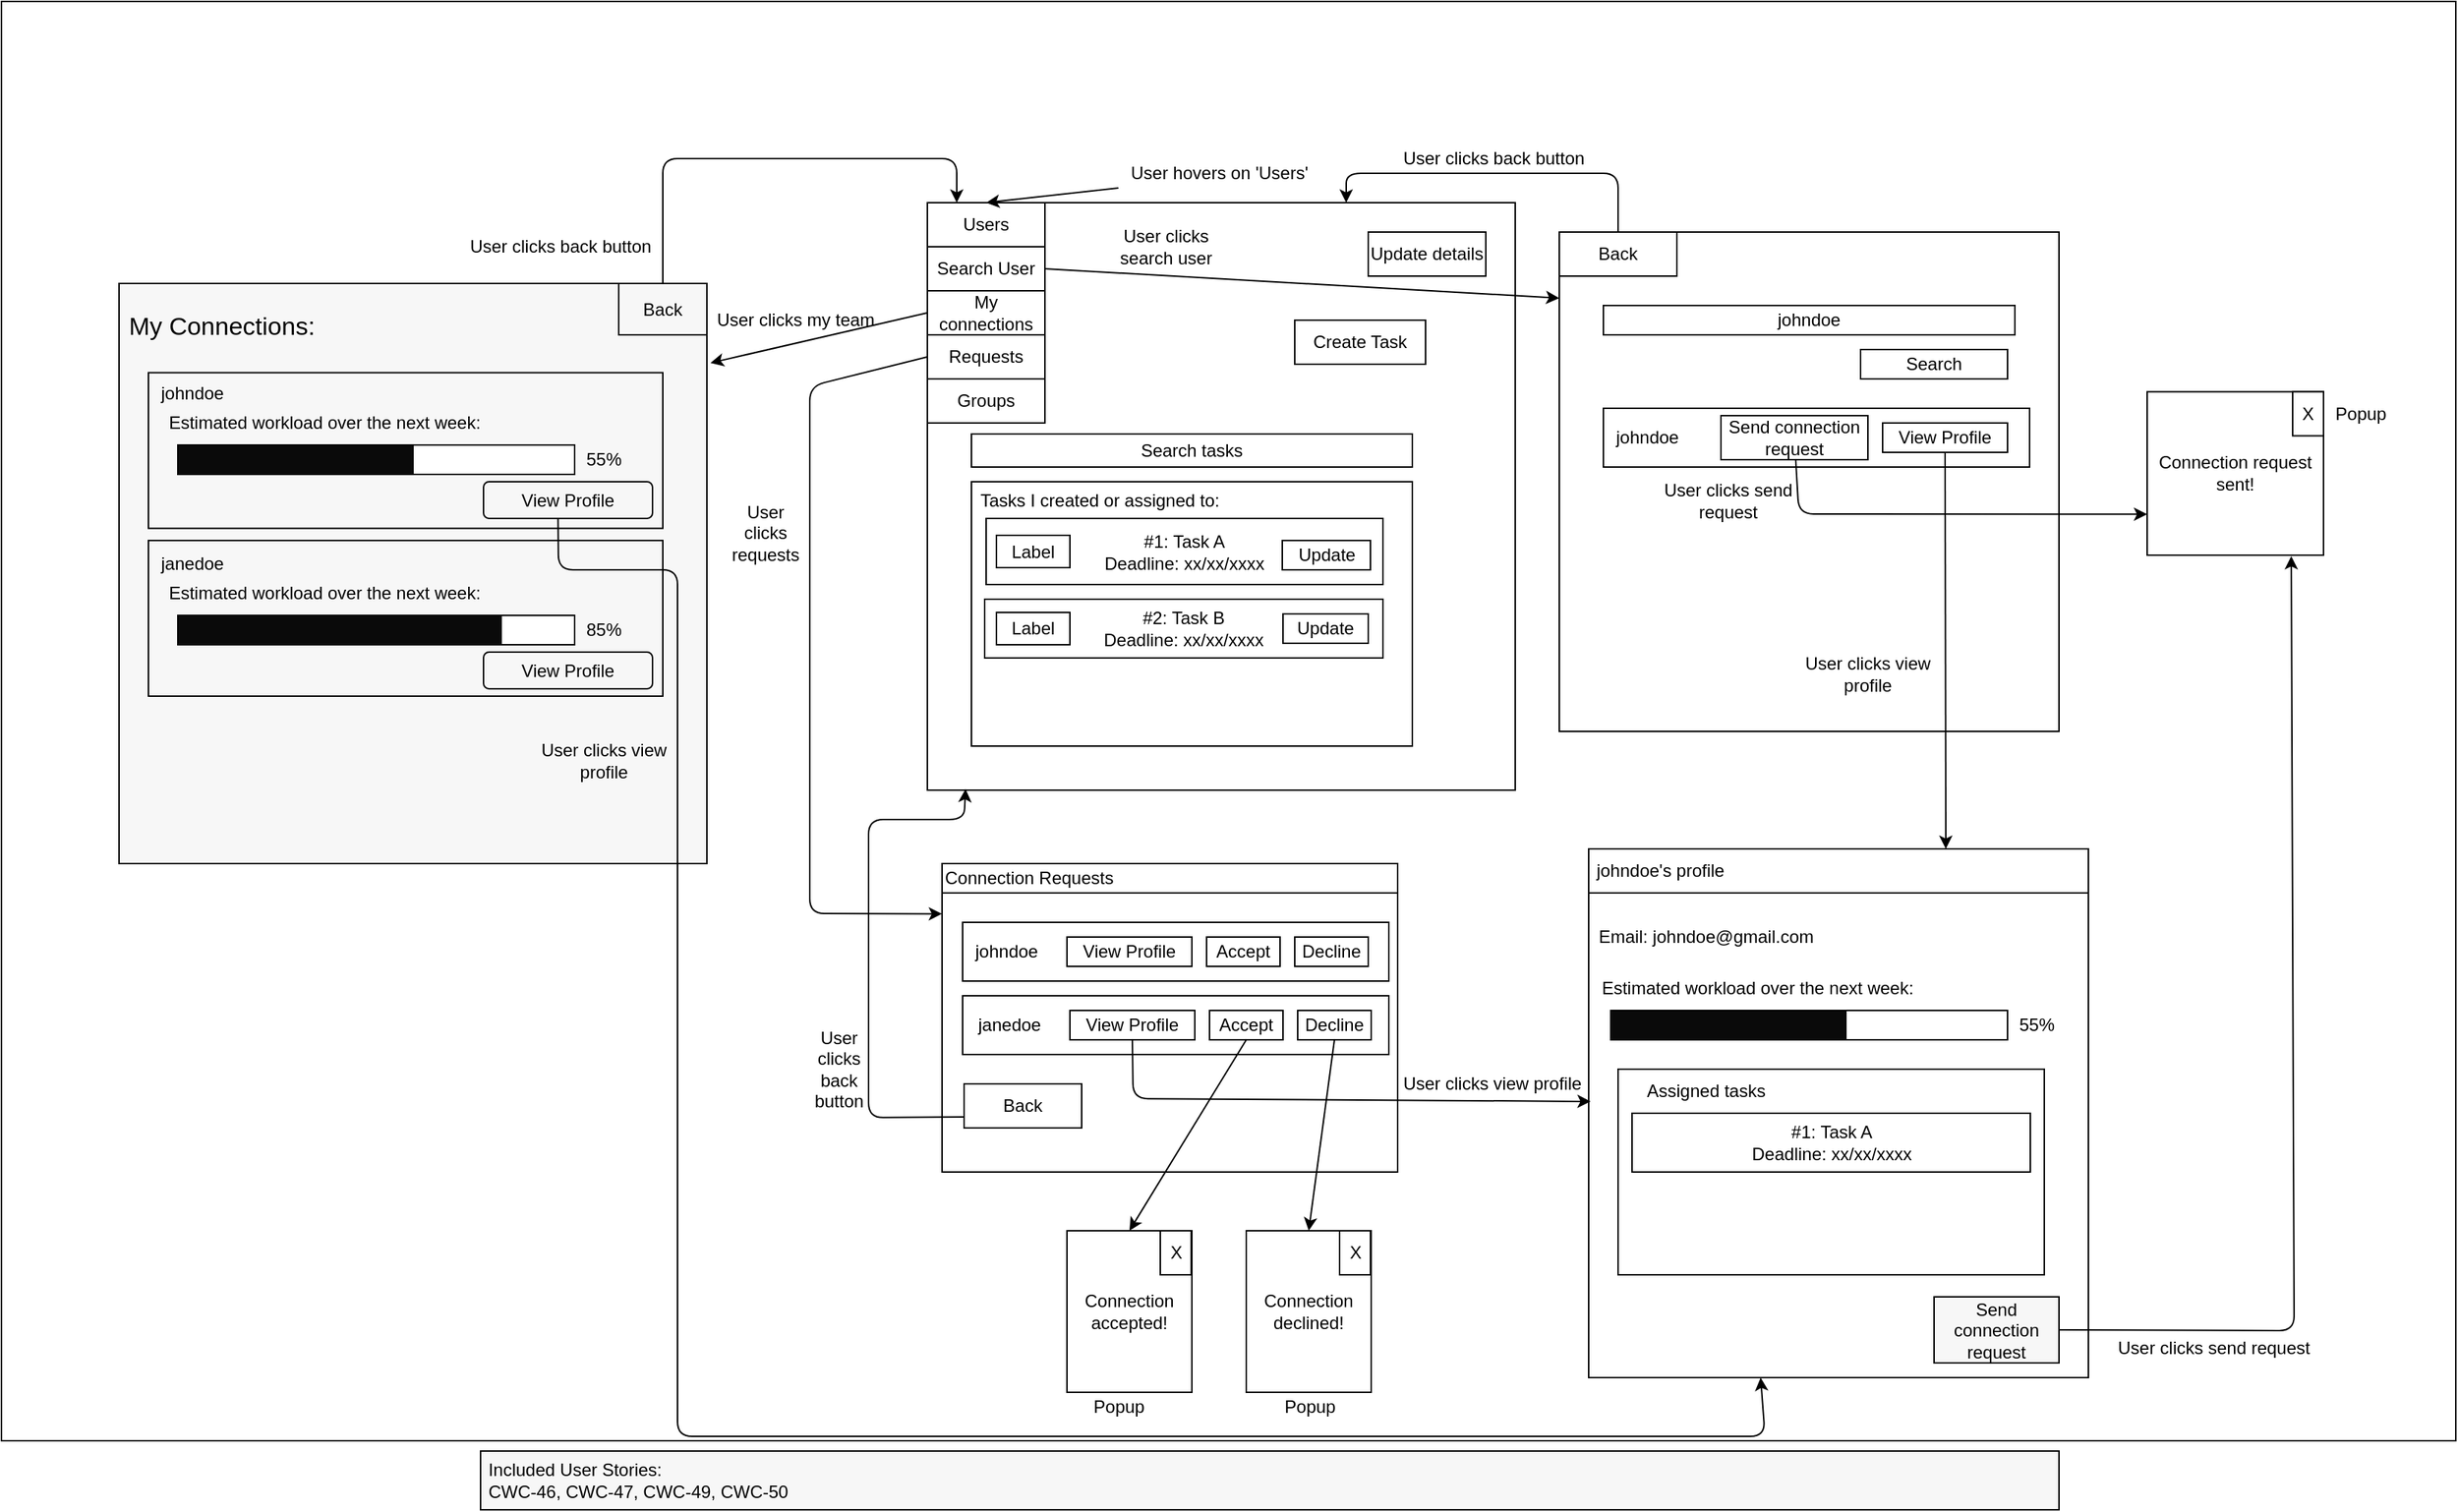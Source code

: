 <mxfile version="14.8.0" type="device"><diagram id="8X0QdudaUicjctlfvvOE" name="Page-1"><mxGraphModel dx="782" dy="436" grid="1" gridSize="10" guides="1" tooltips="1" connect="1" arrows="1" fold="1" page="1" pageScale="1" pageWidth="850" pageHeight="1100" math="0" shadow="0"><root><mxCell id="0"/><mxCell id="1" parent="0"/><mxCell id="AgimVWuycVQuKPNCRt1V-108" value="" style="rounded=0;whiteSpace=wrap;html=1;" parent="1" vertex="1"><mxGeometry x="40" y="33" width="1670" height="980" as="geometry"/></mxCell><mxCell id="AgimVWuycVQuKPNCRt1V-2" value="" style="whiteSpace=wrap;html=1;aspect=fixed;" parent="1" vertex="1"><mxGeometry x="670" y="170" width="400" height="400" as="geometry"/></mxCell><mxCell id="AgimVWuycVQuKPNCRt1V-3" value="Users" style="rounded=0;whiteSpace=wrap;html=1;" parent="1" vertex="1"><mxGeometry x="670" y="170" width="80" height="30" as="geometry"/></mxCell><mxCell id="AgimVWuycVQuKPNCRt1V-4" value="Update details" style="rounded=0;whiteSpace=wrap;html=1;" parent="1" vertex="1"><mxGeometry x="970" y="190" width="80" height="30" as="geometry"/></mxCell><mxCell id="AgimVWuycVQuKPNCRt1V-5" value="Search tasks" style="rounded=0;whiteSpace=wrap;html=1;" parent="1" vertex="1"><mxGeometry x="700" y="327.5" width="300" height="22.5" as="geometry"/></mxCell><mxCell id="AgimVWuycVQuKPNCRt1V-6" value="" style="rounded=0;whiteSpace=wrap;html=1;" parent="1" vertex="1"><mxGeometry x="700" y="360" width="300" height="180" as="geometry"/></mxCell><mxCell id="AgimVWuycVQuKPNCRt1V-7" value="Create Task" style="rounded=0;whiteSpace=wrap;html=1;" parent="1" vertex="1"><mxGeometry x="920" y="250" width="89" height="30" as="geometry"/></mxCell><mxCell id="AgimVWuycVQuKPNCRt1V-8" value="Tasks I created or assigned to:" style="text;html=1;strokeColor=none;fillColor=none;align=center;verticalAlign=middle;whiteSpace=wrap;rounded=0;" parent="1" vertex="1"><mxGeometry x="695" y="360" width="185" height="25" as="geometry"/></mxCell><mxCell id="AgimVWuycVQuKPNCRt1V-9" value="#1: Task A&lt;br&gt;Deadline: xx/xx/xxxx" style="rounded=0;whiteSpace=wrap;html=1;fillColor=#FFFFFF;" parent="1" vertex="1"><mxGeometry x="710" y="385" width="270" height="45" as="geometry"/></mxCell><mxCell id="AgimVWuycVQuKPNCRt1V-10" value="Update" style="rounded=0;whiteSpace=wrap;html=1;fillColor=#FFFFFF;" parent="1" vertex="1"><mxGeometry x="911.5" y="400" width="60" height="20" as="geometry"/></mxCell><mxCell id="AgimVWuycVQuKPNCRt1V-11" value="#2: Task B&lt;br&gt;Deadline: xx/xx/xxxx" style="rounded=0;whiteSpace=wrap;html=1;fillColor=#FFFFFF;" parent="1" vertex="1"><mxGeometry x="709" y="440" width="271" height="40" as="geometry"/></mxCell><mxCell id="AgimVWuycVQuKPNCRt1V-12" value="Update" style="rounded=0;whiteSpace=wrap;html=1;fillColor=#FFFFFF;" parent="1" vertex="1"><mxGeometry x="912" y="450" width="58" height="20" as="geometry"/></mxCell><mxCell id="AgimVWuycVQuKPNCRt1V-13" value="Search User" style="rounded=0;whiteSpace=wrap;html=1;" parent="1" vertex="1"><mxGeometry x="670" y="200" width="80" height="30" as="geometry"/></mxCell><mxCell id="AgimVWuycVQuKPNCRt1V-14" value="My connections" style="rounded=0;whiteSpace=wrap;html=1;" parent="1" vertex="1"><mxGeometry x="670" y="230" width="80" height="30" as="geometry"/></mxCell><mxCell id="AgimVWuycVQuKPNCRt1V-15" value="" style="endArrow=classic;html=1;entryX=0.5;entryY=0;entryDx=0;entryDy=0;" parent="1" target="AgimVWuycVQuKPNCRt1V-3" edge="1"><mxGeometry width="50" height="50" relative="1" as="geometry"><mxPoint x="800" y="160" as="sourcePoint"/><mxPoint x="850" y="110" as="targetPoint"/></mxGeometry></mxCell><mxCell id="AgimVWuycVQuKPNCRt1V-16" value="User hovers on 'Users'&amp;nbsp;" style="text;html=1;align=center;verticalAlign=middle;resizable=0;points=[];autosize=1;strokeColor=none;" parent="1" vertex="1"><mxGeometry x="800" y="140" width="140" height="20" as="geometry"/></mxCell><mxCell id="AgimVWuycVQuKPNCRt1V-17" value="" style="endArrow=classic;html=1;exitX=1;exitY=0.5;exitDx=0;exitDy=0;" parent="1" source="AgimVWuycVQuKPNCRt1V-13" edge="1"><mxGeometry width="50" height="50" relative="1" as="geometry"><mxPoint x="1080" y="270" as="sourcePoint"/><mxPoint x="1100" y="235.0" as="targetPoint"/></mxGeometry></mxCell><mxCell id="AgimVWuycVQuKPNCRt1V-18" value="" style="whiteSpace=wrap;html=1;aspect=fixed;" parent="1" vertex="1"><mxGeometry x="1100" y="190" width="340" height="340" as="geometry"/></mxCell><mxCell id="AgimVWuycVQuKPNCRt1V-19" value="Back" style="rounded=0;whiteSpace=wrap;html=1;" parent="1" vertex="1"><mxGeometry x="1100" y="190" width="80" height="30" as="geometry"/></mxCell><mxCell id="AgimVWuycVQuKPNCRt1V-20" value="johndoe" style="rounded=0;whiteSpace=wrap;html=1;" parent="1" vertex="1"><mxGeometry x="1130" y="240" width="280" height="20" as="geometry"/></mxCell><mxCell id="AgimVWuycVQuKPNCRt1V-21" value="Requests" style="rounded=0;whiteSpace=wrap;html=1;" parent="1" vertex="1"><mxGeometry x="670" y="260" width="80" height="30" as="geometry"/></mxCell><mxCell id="AgimVWuycVQuKPNCRt1V-22" value="" style="rounded=0;whiteSpace=wrap;html=1;fillColor=#FFFFFF;" parent="1" vertex="1"><mxGeometry x="1130" y="310" width="290" height="40" as="geometry"/></mxCell><mxCell id="AgimVWuycVQuKPNCRt1V-23" value="Search" style="rounded=0;whiteSpace=wrap;html=1;fillColor=#FFFFFF;" parent="1" vertex="1"><mxGeometry x="1305" y="270" width="100" height="20" as="geometry"/></mxCell><mxCell id="AgimVWuycVQuKPNCRt1V-24" value="johndoe" style="text;html=1;strokeColor=none;fillColor=none;align=center;verticalAlign=middle;whiteSpace=wrap;rounded=0;" parent="1" vertex="1"><mxGeometry x="1140" y="320" width="40" height="20" as="geometry"/></mxCell><mxCell id="AgimVWuycVQuKPNCRt1V-25" value="" style="rounded=0;whiteSpace=wrap;html=1;fillColor=#FFFFFF;" parent="1" vertex="1"><mxGeometry x="680" y="620" width="310" height="210" as="geometry"/></mxCell><mxCell id="AgimVWuycVQuKPNCRt1V-26" value="View Profile" style="rounded=0;whiteSpace=wrap;html=1;fillColor=#FFFFFF;" parent="1" vertex="1"><mxGeometry x="1320" y="320" width="85" height="20" as="geometry"/></mxCell><mxCell id="AgimVWuycVQuKPNCRt1V-27" value="Send connection request" style="rounded=0;whiteSpace=wrap;html=1;" parent="1" vertex="1"><mxGeometry x="1210" y="315" width="100" height="30" as="geometry"/></mxCell><mxCell id="AgimVWuycVQuKPNCRt1V-28" value="" style="endArrow=classic;html=1;exitX=0;exitY=0.5;exitDx=0;exitDy=0;entryX=0;entryY=0.163;entryDx=0;entryDy=0;entryPerimeter=0;" parent="1" source="AgimVWuycVQuKPNCRt1V-21" target="AgimVWuycVQuKPNCRt1V-25" edge="1"><mxGeometry width="50" height="50" relative="1" as="geometry"><mxPoint x="640" y="390" as="sourcePoint"/><mxPoint x="561" y="295" as="targetPoint"/><Array as="points"><mxPoint x="590" y="295"/><mxPoint x="590" y="654"/></Array></mxGeometry></mxCell><mxCell id="AgimVWuycVQuKPNCRt1V-29" value="Connection Requests" style="rounded=0;whiteSpace=wrap;html=1;fillColor=#FFFFFF;align=left;" parent="1" vertex="1"><mxGeometry x="680" y="620" width="310" height="20" as="geometry"/></mxCell><mxCell id="AgimVWuycVQuKPNCRt1V-30" value="" style="rounded=0;whiteSpace=wrap;html=1;fillColor=#FFFFFF;" parent="1" vertex="1"><mxGeometry x="694" y="660" width="290" height="40" as="geometry"/></mxCell><mxCell id="AgimVWuycVQuKPNCRt1V-31" value="johndoe" style="text;html=1;strokeColor=none;fillColor=none;align=center;verticalAlign=middle;whiteSpace=wrap;rounded=0;" parent="1" vertex="1"><mxGeometry x="704" y="670" width="40" height="20" as="geometry"/></mxCell><mxCell id="AgimVWuycVQuKPNCRt1V-32" value="View Profile" style="rounded=0;whiteSpace=wrap;html=1;fillColor=#FFFFFF;" parent="1" vertex="1"><mxGeometry x="765" y="670" width="85" height="20" as="geometry"/></mxCell><mxCell id="AgimVWuycVQuKPNCRt1V-33" value="Accept" style="rounded=0;whiteSpace=wrap;html=1;fillColor=#FFFFFF;" parent="1" vertex="1"><mxGeometry x="860" y="670" width="50" height="20" as="geometry"/></mxCell><mxCell id="AgimVWuycVQuKPNCRt1V-34" value="Decline" style="rounded=0;whiteSpace=wrap;html=1;fillColor=#FFFFFF;" parent="1" vertex="1"><mxGeometry x="920" y="670" width="50" height="20" as="geometry"/></mxCell><mxCell id="AgimVWuycVQuKPNCRt1V-35" value="" style="rounded=0;whiteSpace=wrap;html=1;fillColor=#FFFFFF;" parent="1" vertex="1"><mxGeometry x="694" y="660" width="290" height="40" as="geometry"/></mxCell><mxCell id="AgimVWuycVQuKPNCRt1V-36" value="johndoe" style="text;html=1;strokeColor=none;fillColor=none;align=center;verticalAlign=middle;whiteSpace=wrap;rounded=0;" parent="1" vertex="1"><mxGeometry x="704" y="670" width="40" height="20" as="geometry"/></mxCell><mxCell id="AgimVWuycVQuKPNCRt1V-37" value="View Profile" style="rounded=0;whiteSpace=wrap;html=1;fillColor=#FFFFFF;" parent="1" vertex="1"><mxGeometry x="765" y="670" width="85" height="20" as="geometry"/></mxCell><mxCell id="AgimVWuycVQuKPNCRt1V-38" value="Accept" style="rounded=0;whiteSpace=wrap;html=1;fillColor=#FFFFFF;" parent="1" vertex="1"><mxGeometry x="860" y="670" width="50" height="20" as="geometry"/></mxCell><mxCell id="AgimVWuycVQuKPNCRt1V-39" value="Decline" style="rounded=0;whiteSpace=wrap;html=1;fillColor=#FFFFFF;" parent="1" vertex="1"><mxGeometry x="920" y="670" width="50" height="20" as="geometry"/></mxCell><mxCell id="AgimVWuycVQuKPNCRt1V-40" value="" style="rounded=0;whiteSpace=wrap;html=1;fillColor=#FFFFFF;" parent="1" vertex="1"><mxGeometry x="694" y="710" width="290" height="40" as="geometry"/></mxCell><mxCell id="AgimVWuycVQuKPNCRt1V-41" value="janedoe" style="text;html=1;strokeColor=none;fillColor=none;align=center;verticalAlign=middle;whiteSpace=wrap;rounded=0;" parent="1" vertex="1"><mxGeometry x="706" y="720" width="40" height="20" as="geometry"/></mxCell><mxCell id="AgimVWuycVQuKPNCRt1V-42" value="View Profile" style="rounded=0;whiteSpace=wrap;html=1;fillColor=#FFFFFF;" parent="1" vertex="1"><mxGeometry x="767" y="720" width="85" height="20" as="geometry"/></mxCell><mxCell id="AgimVWuycVQuKPNCRt1V-43" value="Accept" style="rounded=0;whiteSpace=wrap;html=1;fillColor=#FFFFFF;" parent="1" vertex="1"><mxGeometry x="862" y="720" width="50" height="20" as="geometry"/></mxCell><mxCell id="AgimVWuycVQuKPNCRt1V-44" value="Decline" style="rounded=0;whiteSpace=wrap;html=1;fillColor=#FFFFFF;" parent="1" vertex="1"><mxGeometry x="922" y="720" width="50" height="20" as="geometry"/></mxCell><mxCell id="AgimVWuycVQuKPNCRt1V-45" value="" style="rounded=0;whiteSpace=wrap;html=1;fillColor=#FFFFFF;" parent="1" vertex="1"><mxGeometry x="1120" y="630" width="340" height="340" as="geometry"/></mxCell><mxCell id="AgimVWuycVQuKPNCRt1V-46" value="&amp;nbsp;johndoe's profile" style="rounded=0;whiteSpace=wrap;html=1;fillColor=#FFFFFF;align=left;" parent="1" vertex="1"><mxGeometry x="1120" y="610" width="340" height="30" as="geometry"/></mxCell><mxCell id="AgimVWuycVQuKPNCRt1V-47" value="" style="rounded=0;whiteSpace=wrap;html=1;fillColor=#FFFFFF;" parent="1" vertex="1"><mxGeometry x="1140" y="760" width="290" height="140" as="geometry"/></mxCell><mxCell id="AgimVWuycVQuKPNCRt1V-48" value="Assigned tasks" style="text;html=1;strokeColor=none;fillColor=none;align=center;verticalAlign=middle;whiteSpace=wrap;rounded=0;" parent="1" vertex="1"><mxGeometry x="1150" y="770" width="100" height="10" as="geometry"/></mxCell><mxCell id="AgimVWuycVQuKPNCRt1V-49" value="Label" style="rounded=0;whiteSpace=wrap;html=1;fillColor=#FFFFFF;" parent="1" vertex="1"><mxGeometry x="717" y="396.5" width="50" height="22" as="geometry"/></mxCell><mxCell id="AgimVWuycVQuKPNCRt1V-50" value="Label" style="rounded=0;whiteSpace=wrap;html=1;fillColor=#FFFFFF;" parent="1" vertex="1"><mxGeometry x="717" y="449" width="50" height="22" as="geometry"/></mxCell><mxCell id="AgimVWuycVQuKPNCRt1V-51" value="#1: Task A&lt;br&gt;Deadline: xx/xx/xxxx" style="rounded=0;whiteSpace=wrap;html=1;fillColor=#FFFFFF;" parent="1" vertex="1"><mxGeometry x="1149.5" y="790" width="271" height="40" as="geometry"/></mxCell><mxCell id="AgimVWuycVQuKPNCRt1V-52" value="" style="rounded=0;whiteSpace=wrap;html=1;fillColor=#FFFFFF;" parent="1" vertex="1"><mxGeometry x="1135" y="720" width="270" height="20" as="geometry"/></mxCell><mxCell id="AgimVWuycVQuKPNCRt1V-53" value="Estimated workload over the next week:" style="text;html=1;strokeColor=none;fillColor=none;align=center;verticalAlign=middle;whiteSpace=wrap;rounded=0;" parent="1" vertex="1"><mxGeometry x="1125" y="700" width="220" height="10" as="geometry"/></mxCell><mxCell id="AgimVWuycVQuKPNCRt1V-54" value="" style="rounded=0;whiteSpace=wrap;html=1;fillColor=#0A0A0A;" parent="1" vertex="1"><mxGeometry x="1135" y="720" width="160" height="20" as="geometry"/></mxCell><mxCell id="AgimVWuycVQuKPNCRt1V-55" value="55%" style="text;html=1;strokeColor=none;fillColor=none;align=center;verticalAlign=middle;whiteSpace=wrap;rounded=0;" parent="1" vertex="1"><mxGeometry x="1405" y="720" width="40" height="20" as="geometry"/></mxCell><mxCell id="AgimVWuycVQuKPNCRt1V-56" value="Email: johndoe@gmail.com" style="text;html=1;strokeColor=none;fillColor=none;align=center;verticalAlign=middle;whiteSpace=wrap;rounded=0;" parent="1" vertex="1"><mxGeometry x="1115" y="660" width="170" height="20" as="geometry"/></mxCell><mxCell id="AgimVWuycVQuKPNCRt1V-57" value="Send connection request" style="rounded=0;whiteSpace=wrap;html=1;fillColor=#F7F7F7;" parent="1" vertex="1"><mxGeometry x="1355" y="915" width="85" height="45" as="geometry"/></mxCell><mxCell id="AgimVWuycVQuKPNCRt1V-58" value="" style="endArrow=classic;html=1;exitX=0.5;exitY=1;exitDx=0;exitDy=0;" parent="1" source="AgimVWuycVQuKPNCRt1V-26" edge="1"><mxGeometry width="50" height="50" relative="1" as="geometry"><mxPoint x="1340" y="480" as="sourcePoint"/><mxPoint x="1363" y="610" as="targetPoint"/></mxGeometry></mxCell><mxCell id="AgimVWuycVQuKPNCRt1V-59" value="" style="endArrow=classic;html=1;exitX=0.5;exitY=0;exitDx=0;exitDy=0;" parent="1" source="AgimVWuycVQuKPNCRt1V-19" edge="1"><mxGeometry width="50" height="50" relative="1" as="geometry"><mxPoint x="1080" y="140" as="sourcePoint"/><mxPoint x="955" y="170" as="targetPoint"/><Array as="points"><mxPoint x="1140" y="150"/><mxPoint x="955" y="150"/></Array></mxGeometry></mxCell><mxCell id="AgimVWuycVQuKPNCRt1V-60" value="User clicks back button" style="text;html=1;align=center;verticalAlign=middle;resizable=0;points=[];autosize=1;strokeColor=none;" parent="1" vertex="1"><mxGeometry x="985" y="130" width="140" height="20" as="geometry"/></mxCell><mxCell id="AgimVWuycVQuKPNCRt1V-61" value="Connection request sent!" style="rounded=0;whiteSpace=wrap;html=1;fillColor=#FFFFFF;" parent="1" vertex="1"><mxGeometry x="1500" y="298.75" width="120" height="111.25" as="geometry"/></mxCell><mxCell id="AgimVWuycVQuKPNCRt1V-62" value="X" style="rounded=0;whiteSpace=wrap;html=1;" parent="1" vertex="1"><mxGeometry x="1599" y="298.75" width="21" height="30" as="geometry"/></mxCell><mxCell id="AgimVWuycVQuKPNCRt1V-63" value="Popup" style="text;html=1;align=center;verticalAlign=middle;resizable=0;points=[];autosize=1;strokeColor=none;" parent="1" vertex="1"><mxGeometry x="1620" y="303.75" width="50" height="20" as="geometry"/></mxCell><mxCell id="AgimVWuycVQuKPNCRt1V-64" value="" style="endArrow=classic;html=1;entryX=0;entryY=0.75;entryDx=0;entryDy=0;" parent="1" source="AgimVWuycVQuKPNCRt1V-27" target="AgimVWuycVQuKPNCRt1V-61" edge="1"><mxGeometry width="50" height="50" relative="1" as="geometry"><mxPoint x="1260" y="440" as="sourcePoint"/><mxPoint x="1310" y="390" as="targetPoint"/><Array as="points"><mxPoint x="1263" y="382"/></Array></mxGeometry></mxCell><mxCell id="AgimVWuycVQuKPNCRt1V-65" value="User clicks view profile" style="text;html=1;strokeColor=none;fillColor=none;align=center;verticalAlign=middle;whiteSpace=wrap;rounded=0;" parent="1" vertex="1"><mxGeometry x="1260" y="471" width="100" height="40" as="geometry"/></mxCell><mxCell id="AgimVWuycVQuKPNCRt1V-66" value="User clicks send request" style="text;html=1;strokeColor=none;fillColor=none;align=center;verticalAlign=middle;whiteSpace=wrap;rounded=0;" parent="1" vertex="1"><mxGeometry x="1170" y="372" width="90" height="1" as="geometry"/></mxCell><mxCell id="AgimVWuycVQuKPNCRt1V-67" value="Back" style="rounded=0;whiteSpace=wrap;html=1;" parent="1" vertex="1"><mxGeometry x="695" y="770" width="80" height="30" as="geometry"/></mxCell><mxCell id="AgimVWuycVQuKPNCRt1V-68" value="" style="endArrow=classic;html=1;entryX=0.065;entryY=0.998;entryDx=0;entryDy=0;entryPerimeter=0;exitX=0;exitY=0.75;exitDx=0;exitDy=0;" parent="1" source="AgimVWuycVQuKPNCRt1V-67" target="AgimVWuycVQuKPNCRt1V-2" edge="1"><mxGeometry width="50" height="50" relative="1" as="geometry"><mxPoint x="620" y="770" as="sourcePoint"/><mxPoint x="670" y="720" as="targetPoint"/><Array as="points"><mxPoint x="630" y="793"/><mxPoint x="630" y="590"/><mxPoint x="695" y="590"/></Array></mxGeometry></mxCell><mxCell id="AgimVWuycVQuKPNCRt1V-69" value="User clicks requests" style="text;html=1;strokeColor=none;fillColor=none;align=center;verticalAlign=middle;whiteSpace=wrap;rounded=0;" parent="1" vertex="1"><mxGeometry x="540" y="385" width="40" height="20" as="geometry"/></mxCell><mxCell id="AgimVWuycVQuKPNCRt1V-70" value="User clicks back button" style="text;html=1;strokeColor=none;fillColor=none;align=center;verticalAlign=middle;whiteSpace=wrap;rounded=0;" parent="1" vertex="1"><mxGeometry x="590" y="750" width="40" height="20" as="geometry"/></mxCell><mxCell id="AgimVWuycVQuKPNCRt1V-71" value="" style="rounded=0;whiteSpace=wrap;html=1;fillColor=#F7F7F7;" parent="1" vertex="1"><mxGeometry x="120" y="225" width="400" height="395" as="geometry"/></mxCell><mxCell id="AgimVWuycVQuKPNCRt1V-72" value="" style="endArrow=classic;html=1;exitX=1;exitY=0.5;exitDx=0;exitDy=0;entryX=0.817;entryY=1.006;entryDx=0;entryDy=0;entryPerimeter=0;" parent="1" source="AgimVWuycVQuKPNCRt1V-57" target="AgimVWuycVQuKPNCRt1V-61" edge="1"><mxGeometry width="50" height="50" relative="1" as="geometry"><mxPoint x="1550" y="840" as="sourcePoint"/><mxPoint x="1590" y="510" as="targetPoint"/><Array as="points"><mxPoint x="1600" y="938"/></Array></mxGeometry></mxCell><mxCell id="AgimVWuycVQuKPNCRt1V-73" value="User clicks send request" style="text;html=1;align=center;verticalAlign=middle;resizable=0;points=[];autosize=1;strokeColor=none;" parent="1" vertex="1"><mxGeometry x="1470" y="940" width="150" height="20" as="geometry"/></mxCell><mxCell id="AgimVWuycVQuKPNCRt1V-74" value="Connection accepted!" style="rounded=0;whiteSpace=wrap;html=1;fillColor=#FFFFFF;" parent="1" vertex="1"><mxGeometry x="765" y="870" width="85" height="110" as="geometry"/></mxCell><mxCell id="AgimVWuycVQuKPNCRt1V-75" value="X" style="rounded=0;whiteSpace=wrap;html=1;" parent="1" vertex="1"><mxGeometry x="828.5" y="870" width="21" height="30" as="geometry"/></mxCell><mxCell id="AgimVWuycVQuKPNCRt1V-76" value="Connection declined!" style="rounded=0;whiteSpace=wrap;html=1;fillColor=#FFFFFF;" parent="1" vertex="1"><mxGeometry x="887" y="870" width="85" height="110" as="geometry"/></mxCell><mxCell id="AgimVWuycVQuKPNCRt1V-77" value="X" style="rounded=0;whiteSpace=wrap;html=1;" parent="1" vertex="1"><mxGeometry x="950.5" y="870" width="21" height="30" as="geometry"/></mxCell><mxCell id="AgimVWuycVQuKPNCRt1V-78" value="" style="endArrow=classic;html=1;exitX=0.5;exitY=1;exitDx=0;exitDy=0;entryX=0.5;entryY=0;entryDx=0;entryDy=0;" parent="1" source="AgimVWuycVQuKPNCRt1V-43" target="AgimVWuycVQuKPNCRt1V-74" edge="1"><mxGeometry width="50" height="50" relative="1" as="geometry"><mxPoint x="930" y="810" as="sourcePoint"/><mxPoint x="980" y="760" as="targetPoint"/></mxGeometry></mxCell><mxCell id="AgimVWuycVQuKPNCRt1V-79" value="" style="endArrow=classic;html=1;exitX=0.5;exitY=1;exitDx=0;exitDy=0;entryX=0.5;entryY=0;entryDx=0;entryDy=0;" parent="1" source="AgimVWuycVQuKPNCRt1V-44" target="AgimVWuycVQuKPNCRt1V-76" edge="1"><mxGeometry width="50" height="50" relative="1" as="geometry"><mxPoint x="930" y="840" as="sourcePoint"/><mxPoint x="980" y="790" as="targetPoint"/></mxGeometry></mxCell><mxCell id="AgimVWuycVQuKPNCRt1V-80" value="Popup" style="text;html=1;align=center;verticalAlign=middle;resizable=0;points=[];autosize=1;strokeColor=none;" parent="1" vertex="1"><mxGeometry x="775" y="980" width="50" height="20" as="geometry"/></mxCell><mxCell id="AgimVWuycVQuKPNCRt1V-81" value="Popup" style="text;html=1;align=center;verticalAlign=middle;resizable=0;points=[];autosize=1;strokeColor=none;" parent="1" vertex="1"><mxGeometry x="905" y="980" width="50" height="20" as="geometry"/></mxCell><mxCell id="AgimVWuycVQuKPNCRt1V-82" value="" style="endArrow=classic;html=1;exitX=0.5;exitY=1;exitDx=0;exitDy=0;entryX=0.004;entryY=0.447;entryDx=0;entryDy=0;entryPerimeter=0;" parent="1" source="AgimVWuycVQuKPNCRt1V-42" target="AgimVWuycVQuKPNCRt1V-45" edge="1"><mxGeometry width="50" height="50" relative="1" as="geometry"><mxPoint x="1040" y="830" as="sourcePoint"/><mxPoint x="1090" y="780" as="targetPoint"/><Array as="points"><mxPoint x="810" y="780"/></Array></mxGeometry></mxCell><mxCell id="AgimVWuycVQuKPNCRt1V-83" value="User clicks view profile" style="text;html=1;align=center;verticalAlign=middle;resizable=0;points=[];autosize=1;strokeColor=none;" parent="1" vertex="1"><mxGeometry x="984" y="760" width="140" height="20" as="geometry"/></mxCell><mxCell id="AgimVWuycVQuKPNCRt1V-84" value="" style="endArrow=classic;html=1;exitX=0;exitY=0.5;exitDx=0;exitDy=0;entryX=1.006;entryY=0.137;entryDx=0;entryDy=0;entryPerimeter=0;" parent="1" source="AgimVWuycVQuKPNCRt1V-14" target="AgimVWuycVQuKPNCRt1V-71" edge="1"><mxGeometry width="50" height="50" relative="1" as="geometry"><mxPoint x="520" y="300" as="sourcePoint"/><mxPoint x="570" y="250" as="targetPoint"/></mxGeometry></mxCell><mxCell id="AgimVWuycVQuKPNCRt1V-85" value="User clicks my team" style="text;html=1;align=center;verticalAlign=middle;resizable=0;points=[];autosize=1;strokeColor=none;" parent="1" vertex="1"><mxGeometry x="520" y="240" width="120" height="20" as="geometry"/></mxCell><mxCell id="AgimVWuycVQuKPNCRt1V-86" value="&lt;font style=&quot;font-size: 17px&quot;&gt;My Connections:&lt;/font&gt;" style="text;html=1;strokeColor=none;fillColor=none;align=center;verticalAlign=middle;whiteSpace=wrap;rounded=0;" parent="1" vertex="1"><mxGeometry x="120" y="250" width="140" height="10" as="geometry"/></mxCell><mxCell id="AgimVWuycVQuKPNCRt1V-87" value="" style="rounded=0;whiteSpace=wrap;html=1;fillColor=#F7F7F7;" parent="1" vertex="1"><mxGeometry x="140" y="285.75" width="350" height="106" as="geometry"/></mxCell><mxCell id="AgimVWuycVQuKPNCRt1V-88" value="johndoe" style="text;html=1;strokeColor=none;fillColor=none;align=center;verticalAlign=middle;whiteSpace=wrap;rounded=0;" parent="1" vertex="1"><mxGeometry x="150" y="290" width="40" height="20" as="geometry"/></mxCell><mxCell id="AgimVWuycVQuKPNCRt1V-89" value="" style="rounded=0;whiteSpace=wrap;html=1;fillColor=#FFFFFF;" parent="1" vertex="1"><mxGeometry x="160" y="335" width="270" height="20" as="geometry"/></mxCell><mxCell id="AgimVWuycVQuKPNCRt1V-90" value="Estimated workload over the next week:" style="text;html=1;strokeColor=none;fillColor=none;align=center;verticalAlign=middle;whiteSpace=wrap;rounded=0;" parent="1" vertex="1"><mxGeometry x="150" y="315" width="220" height="10" as="geometry"/></mxCell><mxCell id="AgimVWuycVQuKPNCRt1V-91" value="" style="rounded=0;whiteSpace=wrap;html=1;fillColor=#0A0A0A;" parent="1" vertex="1"><mxGeometry x="160" y="335" width="160" height="20" as="geometry"/></mxCell><mxCell id="AgimVWuycVQuKPNCRt1V-92" value="55%" style="text;html=1;strokeColor=none;fillColor=none;align=center;verticalAlign=middle;whiteSpace=wrap;rounded=0;" parent="1" vertex="1"><mxGeometry x="430" y="335" width="40" height="20" as="geometry"/></mxCell><mxCell id="AgimVWuycVQuKPNCRt1V-93" value="View Profile" style="rounded=1;whiteSpace=wrap;html=1;fillColor=#F7F7F7;" parent="1" vertex="1"><mxGeometry x="368" y="360" width="115" height="25" as="geometry"/></mxCell><mxCell id="AgimVWuycVQuKPNCRt1V-94" value="User clicks view profile" style="text;html=1;strokeColor=none;fillColor=none;align=center;verticalAlign=middle;whiteSpace=wrap;rounded=0;" parent="1" vertex="1"><mxGeometry x="395" y="540" width="110" height="20" as="geometry"/></mxCell><mxCell id="AgimVWuycVQuKPNCRt1V-95" value="" style="rounded=0;whiteSpace=wrap;html=1;fillColor=#F7F7F7;" parent="1" vertex="1"><mxGeometry x="140" y="400" width="350" height="106" as="geometry"/></mxCell><mxCell id="AgimVWuycVQuKPNCRt1V-96" value="janedoe" style="text;html=1;strokeColor=none;fillColor=none;align=center;verticalAlign=middle;whiteSpace=wrap;rounded=0;" parent="1" vertex="1"><mxGeometry x="150" y="406" width="40" height="20" as="geometry"/></mxCell><mxCell id="AgimVWuycVQuKPNCRt1V-97" value="" style="rounded=0;whiteSpace=wrap;html=1;fillColor=#FFFFFF;" parent="1" vertex="1"><mxGeometry x="160" y="451" width="270" height="20" as="geometry"/></mxCell><mxCell id="AgimVWuycVQuKPNCRt1V-98" value="Estimated workload over the next week:" style="text;html=1;strokeColor=none;fillColor=none;align=center;verticalAlign=middle;whiteSpace=wrap;rounded=0;" parent="1" vertex="1"><mxGeometry x="150" y="431" width="220" height="10" as="geometry"/></mxCell><mxCell id="AgimVWuycVQuKPNCRt1V-99" value="" style="rounded=0;whiteSpace=wrap;html=1;fillColor=#0A0A0A;" parent="1" vertex="1"><mxGeometry x="160" y="451" width="220" height="20" as="geometry"/></mxCell><mxCell id="AgimVWuycVQuKPNCRt1V-100" value="85%" style="text;html=1;strokeColor=none;fillColor=none;align=center;verticalAlign=middle;whiteSpace=wrap;rounded=0;" parent="1" vertex="1"><mxGeometry x="430" y="451" width="40" height="20" as="geometry"/></mxCell><mxCell id="AgimVWuycVQuKPNCRt1V-101" value="View Profile" style="rounded=1;whiteSpace=wrap;html=1;fillColor=#F7F7F7;" parent="1" vertex="1"><mxGeometry x="368" y="476" width="115" height="25" as="geometry"/></mxCell><mxCell id="AgimVWuycVQuKPNCRt1V-102" value="" style="endArrow=classic;html=1;exitX=0.441;exitY=1.013;exitDx=0;exitDy=0;exitPerimeter=0;" parent="1" source="AgimVWuycVQuKPNCRt1V-93" edge="1"><mxGeometry width="50" height="50" relative="1" as="geometry"><mxPoint x="430" y="540" as="sourcePoint"/><mxPoint x="1237" y="970" as="targetPoint"/><Array as="points"><mxPoint x="419" y="420"/><mxPoint x="500" y="420"/><mxPoint x="500" y="1010"/><mxPoint x="1240" y="1010"/></Array></mxGeometry></mxCell><mxCell id="AgimVWuycVQuKPNCRt1V-103" value="Back" style="rounded=0;whiteSpace=wrap;html=1;fillColor=#F7F7F7;" parent="1" vertex="1"><mxGeometry x="460" y="225" width="60" height="35" as="geometry"/></mxCell><mxCell id="AgimVWuycVQuKPNCRt1V-104" value="" style="endArrow=classic;html=1;exitX=0.5;exitY=0;exitDx=0;exitDy=0;" parent="1" source="AgimVWuycVQuKPNCRt1V-103" edge="1"><mxGeometry width="50" height="50" relative="1" as="geometry"><mxPoint x="500" y="210" as="sourcePoint"/><mxPoint x="690" y="170" as="targetPoint"/><Array as="points"><mxPoint x="490" y="140"/><mxPoint x="690" y="140"/></Array></mxGeometry></mxCell><mxCell id="AgimVWuycVQuKPNCRt1V-105" value="User clicks back button" style="text;html=1;align=center;verticalAlign=middle;resizable=0;points=[];autosize=1;strokeColor=none;" parent="1" vertex="1"><mxGeometry x="350" y="190" width="140" height="20" as="geometry"/></mxCell><mxCell id="AgimVWuycVQuKPNCRt1V-106" value="&amp;nbsp;Included User Stories:&lt;br&gt;&amp;nbsp;CWC-46, CWC-47, CWC-49, CWC-50" style="rounded=0;whiteSpace=wrap;html=1;fillColor=#F7F7F7;align=left;" parent="1" vertex="1"><mxGeometry x="366" y="1020" width="1074" height="40" as="geometry"/></mxCell><mxCell id="AgimVWuycVQuKPNCRt1V-107" value="User clicks search user" style="text;html=1;strokeColor=none;fillColor=none;align=center;verticalAlign=middle;whiteSpace=wrap;rounded=0;" parent="1" vertex="1"><mxGeometry x="785" y="190" width="95" height="20" as="geometry"/></mxCell><mxCell id="ApKz8Kw-kz9VINXTp_7B-1" value="Groups" style="rounded=0;whiteSpace=wrap;html=1;" parent="1" vertex="1"><mxGeometry x="670" y="290" width="80" height="30" as="geometry"/></mxCell></root></mxGraphModel></diagram></mxfile>